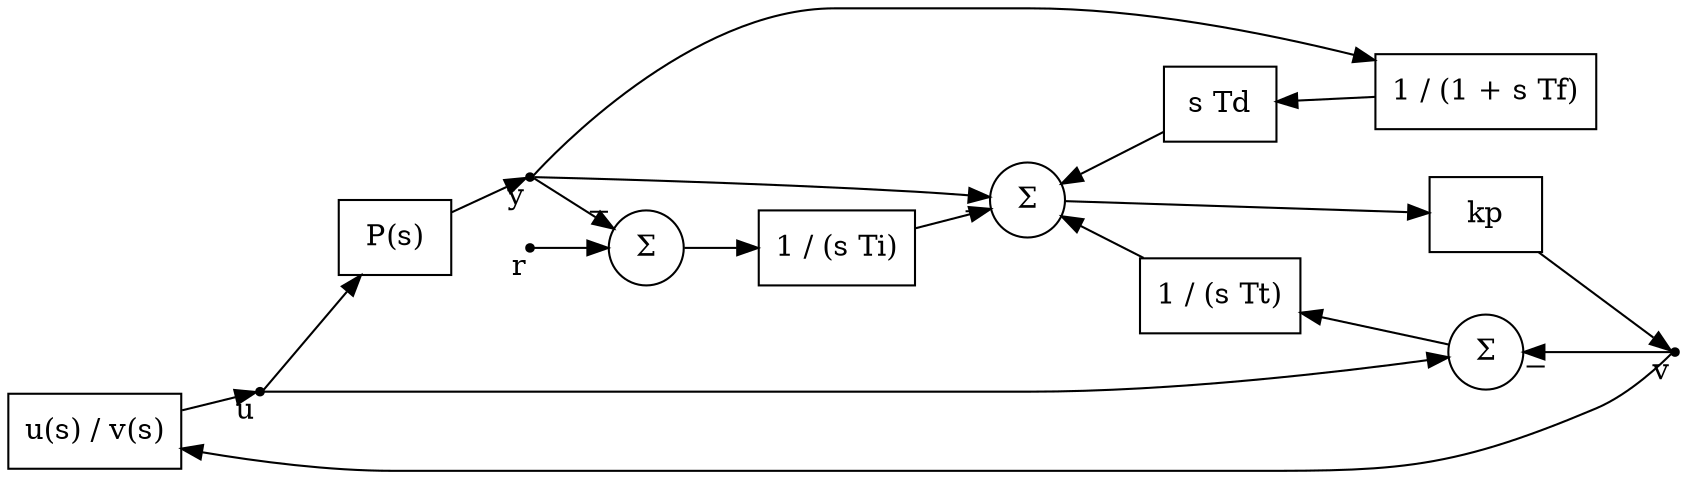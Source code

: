 digraph g {

  rankdir=LR;

  actuator [shape=rect,   label=<u(s) / v(s)>];
  D        [shape=box,    label=<s Td>];
  filter   [shape=box,    label=<1 / (1 + s Tf)>];
  gain     [shape=box,    label=<kp>];
  Ii       [shape=box,    label=<1 / (s Ti)>];
  It       [shape=box,    label=<1 / (s Tt)>];
  process  [shape=rect,   label=<P(s)>       ];
  r        [shape=point,  xlabel=<r> ];
  sum1     [shape=circle, label=<&#931;> ];
  sum2     [shape=circle, label=<&#931;> ];
  sum3     [shape=circle, label=<&#931;> ];
  u        [shape=point,  xlabel=<u> ];
  v        [shape=point,  xlabel=<v> ];
  y        [shape=point,  xlabel=<y> ];

  actuator -> u        [];
  D        -> filter   [dir=back];
  gain     -> v        [];
  Ii       -> sum1     [];
  It       -> sum3     [dir=back];
  process  -> y        [];
  r        -> sum2     [];
  sum1     -> D        [dir=back];
  sum1     -> gain     [];
  sum1     -> It       [dir=back];
  sum2     -> Ii       [];
  sum3     -> v        [dir=back, taillabel=<&#8722;>];
  u        -> process  [];
  u        -> sum3     [];
  v        -> actuator [];
  y        -> filter   [];
  y        -> sum1     [headlabel=<&#8722;>];
  y        -> sum2     [headlabel=<&#8722;>];

}
